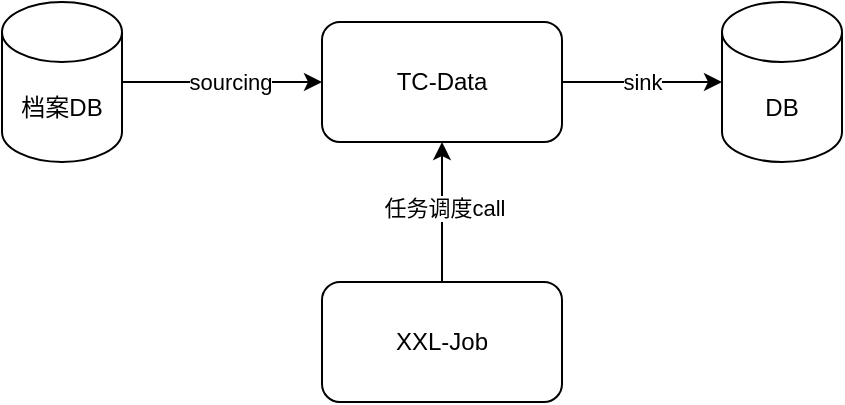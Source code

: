 <mxfile version="15.5.9" type="github">
  <diagram id="3vNhhQRo7hSk3Wk-GxlA" name="第 1 页">
    <mxGraphModel dx="678" dy="288" grid="1" gridSize="10" guides="1" tooltips="1" connect="1" arrows="1" fold="1" page="1" pageScale="1" pageWidth="827" pageHeight="1169" math="0" shadow="0">
      <root>
        <mxCell id="0" />
        <mxCell id="1" parent="0" />
        <mxCell id="5Qr253U4kVLtnPEjCnqv-6" style="edgeStyle=orthogonalEdgeStyle;rounded=0;orthogonalLoop=1;jettySize=auto;html=1;entryX=0;entryY=0.5;entryDx=0;entryDy=0;" edge="1" parent="1" target="5Qr253U4kVLtnPEjCnqv-3">
          <mxGeometry relative="1" as="geometry">
            <mxPoint x="140" y="270" as="sourcePoint" />
            <Array as="points">
              <mxPoint x="170" y="270" />
              <mxPoint x="170" y="270" />
            </Array>
          </mxGeometry>
        </mxCell>
        <mxCell id="5Qr253U4kVLtnPEjCnqv-7" value="sourcing" style="edgeLabel;html=1;align=center;verticalAlign=middle;resizable=0;points=[];" vertex="1" connectable="0" parent="5Qr253U4kVLtnPEjCnqv-6">
          <mxGeometry x="0.073" relative="1" as="geometry">
            <mxPoint as="offset" />
          </mxGeometry>
        </mxCell>
        <mxCell id="5Qr253U4kVLtnPEjCnqv-20" value="" style="edgeStyle=orthogonalEdgeStyle;rounded=0;orthogonalLoop=1;jettySize=auto;html=1;" edge="1" parent="1" source="5Qr253U4kVLtnPEjCnqv-2" target="5Qr253U4kVLtnPEjCnqv-3">
          <mxGeometry relative="1" as="geometry" />
        </mxCell>
        <mxCell id="5Qr253U4kVLtnPEjCnqv-22" value="任务调度call" style="edgeLabel;html=1;align=center;verticalAlign=middle;resizable=0;points=[];" vertex="1" connectable="0" parent="5Qr253U4kVLtnPEjCnqv-20">
          <mxGeometry x="0.053" y="-1" relative="1" as="geometry">
            <mxPoint as="offset" />
          </mxGeometry>
        </mxCell>
        <mxCell id="5Qr253U4kVLtnPEjCnqv-2" value="XXL-Job" style="rounded=1;whiteSpace=wrap;html=1;direction=west;" vertex="1" parent="1">
          <mxGeometry x="240" y="370" width="120" height="60" as="geometry" />
        </mxCell>
        <mxCell id="5Qr253U4kVLtnPEjCnqv-13" value="" style="edgeStyle=orthogonalEdgeStyle;rounded=0;orthogonalLoop=1;jettySize=auto;html=1;" edge="1" parent="1" source="5Qr253U4kVLtnPEjCnqv-3">
          <mxGeometry relative="1" as="geometry">
            <mxPoint x="440" y="270" as="targetPoint" />
          </mxGeometry>
        </mxCell>
        <mxCell id="5Qr253U4kVLtnPEjCnqv-14" value="sink" style="edgeLabel;html=1;align=center;verticalAlign=middle;resizable=0;points=[];" vertex="1" connectable="0" parent="5Qr253U4kVLtnPEjCnqv-13">
          <mxGeometry x="-0.007" relative="1" as="geometry">
            <mxPoint as="offset" />
          </mxGeometry>
        </mxCell>
        <mxCell id="5Qr253U4kVLtnPEjCnqv-3" value="TC-Data" style="rounded=1;whiteSpace=wrap;html=1;" vertex="1" parent="1">
          <mxGeometry x="240" y="240" width="120" height="60" as="geometry" />
        </mxCell>
        <mxCell id="5Qr253U4kVLtnPEjCnqv-15" value="DB" style="shape=cylinder3;whiteSpace=wrap;html=1;boundedLbl=1;backgroundOutline=1;size=15;" vertex="1" parent="1">
          <mxGeometry x="440" y="230" width="60" height="80" as="geometry" />
        </mxCell>
        <mxCell id="5Qr253U4kVLtnPEjCnqv-16" value="档案DB" style="shape=cylinder3;whiteSpace=wrap;html=1;boundedLbl=1;backgroundOutline=1;size=15;" vertex="1" parent="1">
          <mxGeometry x="80" y="230" width="60" height="80" as="geometry" />
        </mxCell>
      </root>
    </mxGraphModel>
  </diagram>
</mxfile>
